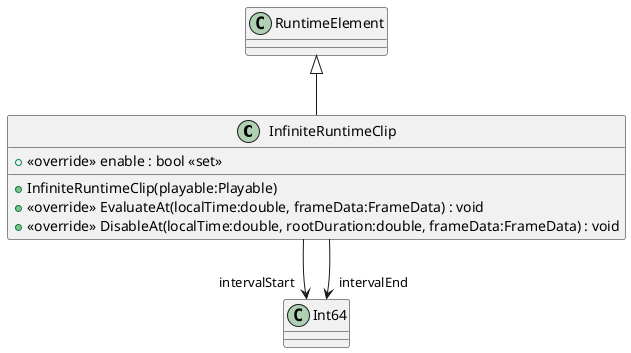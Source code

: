 @startuml
class InfiniteRuntimeClip {
    + InfiniteRuntimeClip(playable:Playable)
    + <<override>> enable : bool <<set>>
    + <<override>> EvaluateAt(localTime:double, frameData:FrameData) : void
    + <<override>> DisableAt(localTime:double, rootDuration:double, frameData:FrameData) : void
}
RuntimeElement <|-- InfiniteRuntimeClip
InfiniteRuntimeClip --> "intervalStart" Int64
InfiniteRuntimeClip --> "intervalEnd" Int64
@enduml
